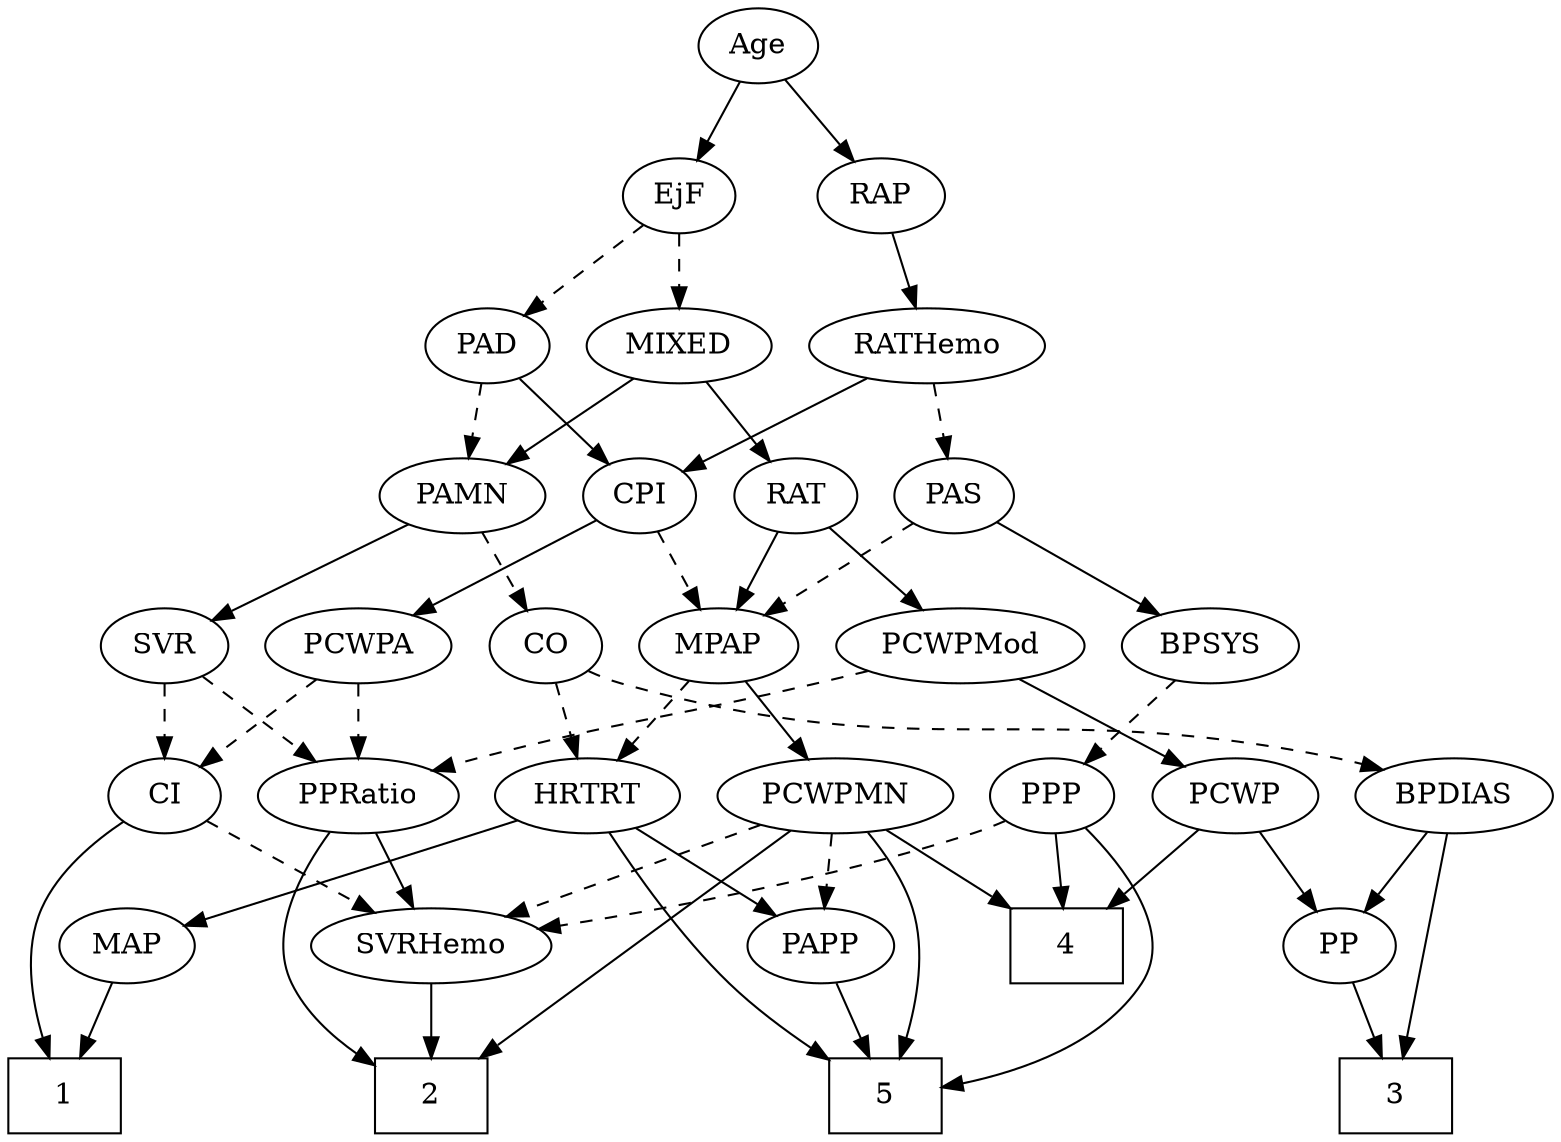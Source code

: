strict digraph {
	graph [bb="0,0,716.79,540"];
	node [label="\N"];
	1	[height=0.5,
		pos="60.547,18",
		shape=box,
		width=0.75];
	2	[height=0.5,
		pos="401.55,18",
		shape=box,
		width=0.75];
	3	[height=0.5,
		pos="646.55,18",
		shape=box,
		width=0.75];
	4	[height=0.5,
		pos="496.55,90",
		shape=box,
		width=0.75];
	5	[height=0.5,
		pos="217.55,18",
		shape=box,
		width=0.75];
	Age	[height=0.5,
		pos="314.55,522",
		width=0.75];
	EjF	[height=0.5,
		pos="362.55,450",
		width=0.75];
	Age -> EjF	[pos="e,351.7,466.82 325.44,505.12 331.51,496.26 339.21,485.04 346.01,475.12",
		style=solid];
	RAP	[height=0.5,
		pos="278.55,450",
		width=0.77632];
	Age -> RAP	[pos="e,287.1,467.63 306.2,504.76 301.9,496.4 296.56,486.02 291.72,476.61",
		style=solid];
	MIXED	[height=0.5,
		pos="449.55,378",
		width=1.1193];
	EjF -> MIXED	[pos="e,430.71,394.16 379.32,435.5 391.62,425.61 408.58,411.96 422.75,400.56",
		style=dashed];
	PAD	[height=0.5,
		pos="362.55,378",
		width=0.79437];
	EjF -> PAD	[pos="e,362.55,396.1 362.55,431.7 362.55,423.98 362.55,414.71 362.55,406.11",
		style=dashed];
	RATHemo	[height=0.5,
		pos="266.55,378",
		width=1.3721];
	RAP -> RATHemo	[pos="e,269.51,396.28 275.64,432.05 274.32,424.35 272.72,415.03 271.24,406.36",
		style=solid];
	PAMN	[height=0.5,
		pos="408.55,306",
		width=1.011];
	MIXED -> PAMN	[pos="e,418.19,323.47 439.83,360.41 434.93,352.04 428.88,341.71 423.41,332.37",
		style=solid];
	RAT	[height=0.5,
		pos="490.55,306",
		width=0.75827];
	MIXED -> RAT	[pos="e,481.18,322.99 459.26,360.41 464.29,351.83 470.52,341.19 476.1,331.67",
		style=solid];
	MPAP	[height=0.5,
		pos="133.55,234",
		width=0.97491];
	PCWPMN	[height=0.5,
		pos="306.55,162",
		width=1.3902];
	MPAP -> PCWPMN	[pos="e,274.57,175.94 160.2,222.22 188.24,210.87 232.72,192.87 265.3,179.69",
		style=solid];
	HRTRT	[height=0.5,
		pos="126.55,162",
		width=1.1013];
	MPAP -> HRTRT	[pos="e,128.26,180.1 131.82,215.7 131.05,207.98 130.12,198.71 129.26,190.11",
		style=dashed];
	BPSYS	[height=0.5,
		pos="224.55,234",
		width=1.0471];
	PPP	[height=0.5,
		pos="401.55,162",
		width=0.75];
	BPSYS -> PPP	[pos="e,380.36,173.36 253.5,222.26 291.57,208.12 354.89,184.51 365.55,180 367.36,179.23 369.22,178.42 371.08,177.6",
		style=dashed];
	PAD -> PAMN	[pos="e,397.83,323.31 372.99,361.12 378.67,352.47 385.83,341.58 392.23,331.83",
		style=dashed];
	CPI	[height=0.5,
		pos="321.55,306",
		width=0.75];
	PAD -> CPI	[pos="e,331,323.15 353.04,360.76 348.02,352.19 341.75,341.49 336.13,331.9",
		style=solid];
	CO	[height=0.5,
		pos="408.55,234",
		width=0.75];
	BPDIAS	[height=0.5,
		pos="674.55,162",
		width=1.1735];
	CO -> BPDIAS	[pos="e,643.17,174.13 429.13,222.23 434.09,219.94 439.43,217.69 444.55,216 521.58,190.49 545.13,200.87 623.55,180 626.75,179.15 630.04,\
178.21 633.34,177.21",
		style=dashed];
	CO -> HRTRT	[pos="e,156.12,174.08 387.98,222.17 383.03,219.87 377.68,217.65 372.55,216 287.81,188.77 261.62,202.65 175.55,180 172.37,179.16 169.1,\
178.22 165.83,177.22",
		style=dashed];
	PAS	[height=0.5,
		pos="224.55,306",
		width=0.75];
	PAS -> MPAP	[pos="e,152.15,249.31 207.43,291.83 194.14,281.61 175.46,267.24 160.22,255.51",
		style=dashed];
	PAS -> BPSYS	[pos="e,224.55,252.1 224.55,287.7 224.55,279.98 224.55,270.71 224.55,262.11",
		style=solid];
	PAMN -> CO	[pos="e,408.55,252.1 408.55,287.7 408.55,279.98 408.55,270.71 408.55,262.11",
		style=dashed];
	SVR	[height=0.5,
		pos="481.55,234",
		width=0.77632];
	PAMN -> SVR	[pos="e,466.39,249.54 424.75,289.46 434.85,279.78 447.99,267.17 459.09,256.53",
		style=solid];
	RATHemo -> PAS	[pos="e,234.33,323.31 256.38,360.05 251.35,351.68 245.19,341.4 239.63,332.13",
		style=dashed];
	RATHemo -> CPI	[pos="e,309.36,322.51 279.58,360.41 286.56,351.53 295.27,340.44 302.95,330.67",
		style=solid];
	CPI -> MPAP	[pos="e,160.98,245.68 298.31,296.58 269.81,286.22 220.05,268.03 177.55,252 175.2,251.11 172.79,250.2 170.35,249.27",
		style=dashed];
	PCWPA	[height=0.5,
		pos="321.55,234",
		width=1.1555];
	CPI -> PCWPA	[pos="e,321.55,252.1 321.55,287.7 321.55,279.98 321.55,270.71 321.55,262.11",
		style=solid];
	RAT -> MPAP	[pos="e,159.74,246.29 469.84,294.16 464.63,291.81 458.98,289.56 453.55,288 334.67,253.79 297.43,282.51 177.55,252 174.89,251.32 172.17,\
250.53 169.45,249.67",
		style=solid];
	PCWPMod	[height=0.5,
		pos="579.55,234",
		width=1.4443];
	RAT -> PCWPMod	[pos="e,559.64,250.65 507.71,291.5 520.12,281.74 537.17,268.33 551.54,257.02",
		style=solid];
	PPRatio	[height=0.5,
		pos="486.55,162",
		width=1.1013];
	SVR -> PPRatio	[pos="e,485.33,180.1 482.78,215.7 483.33,207.98 484,198.71 484.61,190.11",
		style=dashed];
	CI	[height=0.5,
		pos="211.55,162",
		width=0.75];
	SVR -> CI	[pos="e,232.11,173.83 460.39,222.18 455.29,219.89 449.81,217.66 444.55,216 359.67,189.21 332.28,207.23 247.55,180 245.62,179.38 243.67,\
178.68 241.71,177.93",
		style=dashed];
	PCWPMod -> PPRatio	[pos="e,506.17,177.77 558.91,217.46 545.76,207.57 528.56,194.62 514.23,183.83",
		style=dashed];
	PCWP	[height=0.5,
		pos="579.55,162",
		width=0.97491];
	PCWPMod -> PCWP	[pos="e,579.55,180.1 579.55,215.7 579.55,207.98 579.55,198.71 579.55,190.11",
		style=solid];
	PCWPA -> PPRatio	[pos="e,458.69,174.82 350.29,220.81 377.78,209.14 419.38,191.49 449.39,178.77",
		style=dashed];
	PCWPA -> CI	[pos="e,230.38,174.99 299.02,218.67 281.63,207.6 257.48,192.23 238.97,180.45",
		style=dashed];
	PCWPMN -> 2	[pos="e,377.9,36.058 310.97,143.79 316.37,124.98 326.76,94.516 342.55,72 350.16,61.148 360.39,50.963 370.19,42.478",
		style=solid];
	PCWPMN -> 4	[pos="e,469.17,104.31 343.06,149.68 372.5,140.28 415.07,126.07 459.88,108.08",
		style=solid];
	PCWPMN -> 5	[pos="e,227.71,36.181 295.35,144.4 288.4,134 279.33,120.3 271.55,108 258.21,86.936 243.56,62.729 232.9,44.883",
		style=solid];
	SVRHemo	[height=0.5,
		pos="401.55,90",
		width=1.3902];
	PCWPMN -> SVRHemo	[pos="e,380.52,106.49 327.63,145.46 340.79,135.77 357.92,123.15 372.37,112.5",
		style=dashed];
	PAPP	[height=0.5,
		pos="187.55,90",
		width=0.88464];
	PCWPMN -> PAPP	[pos="e,208.88,103.55 281.6,146.33 262.92,135.34 237.3,120.27 217.51,108.63",
		style=dashed];
	SVRHemo -> 2	[pos="e,401.55,36.104 401.55,71.697 401.55,63.983 401.55,54.712 401.55,46.112",
		style=solid];
	BPDIAS -> 3	[pos="e,649.94,36.189 671.17,143.87 666.38,119.56 657.55,74.819 651.87,46.013",
		style=solid];
	PP	[height=0.5,
		pos="619.55,90",
		width=0.75];
	BPDIAS -> PP	[pos="e,631.48,106.19 661.79,144.76 654.65,135.68 645.63,124.19 637.76,114.18",
		style=solid];
	MAP	[height=0.5,
		pos="30.547,90",
		width=0.84854];
	MAP -> 1	[pos="e,53.07,36.447 37.657,72.411 41.067,64.454 45.238,54.722 49.081,45.756",
		style=solid];
	PP -> 3	[pos="e,639.82,36.447 625.95,72.411 628.98,64.539 632.69,54.929 636.12,46.042",
		style=solid];
	PPP -> 4	[pos="e,473.15,108.24 418.97,148.16 431.81,138.7 449.62,125.58 464.94,114.29",
		style=solid];
	PPP -> 5	[pos="e,239.86,36.217 384.57,147.9 353.55,123.96 287.33,72.857 248.24,42.683",
		style=solid];
	PPP -> SVRHemo	[pos="e,401.55,108.1 401.55,143.7 401.55,135.98 401.55,126.71 401.55,118.11",
		style=dashed];
	PPRatio -> 2	[pos="e,428.62,21.291 504.57,145.59 523.67,127.35 548.98,96.373 532.55,72 511.72,41.112 469.52,28.22 438.62,22.842",
		style=solid];
	PPRatio -> SVRHemo	[pos="e,420.84,106.89 468.1,145.81 456.65,136.38 441.72,124.08 428.9,113.53",
		style=solid];
	PCWP -> 4	[pos="e,516.75,108.04 561.95,146.15 551.09,137 536.93,125.06 524.57,114.63",
		style=solid];
	PCWP -> PP	[pos="e,610.41,106.99 589.03,144.41 593.88,135.92 599.88,125.41 605.28,115.96",
		style=solid];
	CI -> 1	[pos="e,76.141,36.319 194.53,148.02 181.14,137.6 162.2,122.39 146.55,108 123.99,87.262 99.869,62.007 82.934,43.704",
		style=solid];
	CI -> SVRHemo	[pos="e,365.04,102.32 232.7,150.54 237.53,148.28 242.68,145.98 247.55,144 283.23,129.48 324.56,115.41 355.41,105.41",
		style=dashed];
	PAPP -> 5	[pos="e,210.07,36.447 194.66,72.411 198.07,64.454 202.24,54.722 206.08,45.756",
		style=solid];
	HRTRT -> 5	[pos="e,190.43,32.897 126.92,143.91 128.08,124.93 132.24,94.057 146.55,72 155.32,58.473 168.81,47.138 181.68,38.468",
		style=solid];
	HRTRT -> MAP	[pos="e,48.929,104.4 106.19,146.15 91.885,135.73 72.614,121.67 57.104,110.36",
		style=solid];
	HRTRT -> PAPP	[pos="e,174.18,106.34 140.39,145.12 148.38,135.95 158.56,124.26 167.43,114.09",
		style=solid];
}
